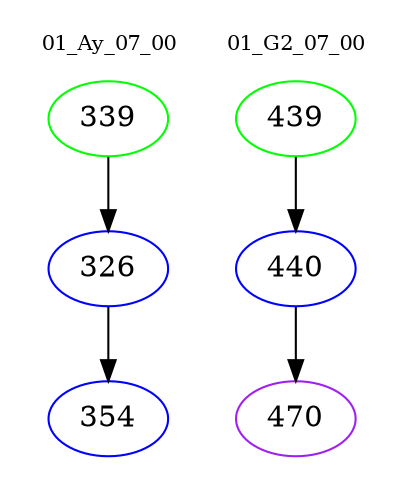 digraph{
subgraph cluster_0 {
color = white
label = "01_Ay_07_00";
fontsize=10;
T0_339 [label="339", color="green"]
T0_339 -> T0_326 [color="black"]
T0_326 [label="326", color="blue"]
T0_326 -> T0_354 [color="black"]
T0_354 [label="354", color="blue"]
}
subgraph cluster_1 {
color = white
label = "01_G2_07_00";
fontsize=10;
T1_439 [label="439", color="green"]
T1_439 -> T1_440 [color="black"]
T1_440 [label="440", color="blue"]
T1_440 -> T1_470 [color="black"]
T1_470 [label="470", color="purple"]
}
}
